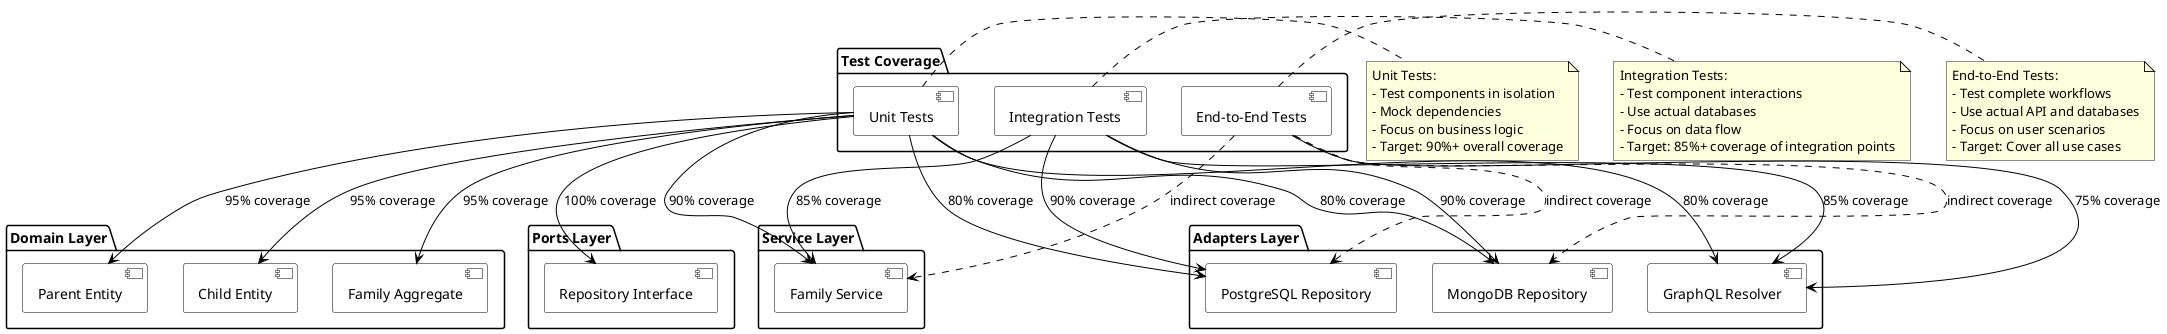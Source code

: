 @startuml STP Test Coverage Component Diagram

skinparam component {
  BackgroundColor white
  ArrowColor black
  BorderColor black
}

package "Domain Layer" {
  [Family Aggregate] as family
  [Parent Entity] as parent
  [Child Entity] as child
}

package "Service Layer" {
  [Family Service] as service
}

package "Ports Layer" {
  [Repository Interface] as repoInterface
}

package "Adapters Layer" {
  [GraphQL Resolver] as resolver
  [MongoDB Repository] as mongoRepo
  [PostgreSQL Repository] as pgRepo
}

package "Test Coverage" {
  [Unit Tests] as unitTests
  [Integration Tests] as integrationTests
  [End-to-End Tests] as e2eTests
}

' Unit Test Coverage
unitTests --> family : 95% coverage
unitTests --> parent : 95% coverage
unitTests --> child : 95% coverage
unitTests --> service : 90% coverage
unitTests --> repoInterface : 100% coverage
unitTests --> resolver : 80% coverage
unitTests --> mongoRepo : 80% coverage
unitTests --> pgRepo : 80% coverage

' Integration Test Coverage
integrationTests --> service : 85% coverage
integrationTests --> mongoRepo : 90% coverage
integrationTests --> pgRepo : 90% coverage
integrationTests --> resolver : 85% coverage

' End-to-End Test Coverage
e2eTests --> resolver : 75% coverage
e2eTests ..> service : indirect coverage
e2eTests ..> mongoRepo : indirect coverage
e2eTests ..> pgRepo : indirect coverage

note right of unitTests
  Unit Tests:
  - Test components in isolation
  - Mock dependencies
  - Focus on business logic
  - Target: 90%+ overall coverage
end note

note right of integrationTests
  Integration Tests:
  - Test component interactions
  - Use actual databases
  - Focus on data flow
  - Target: 85%+ coverage of integration points
end note

note right of e2eTests
  End-to-End Tests:
  - Test complete workflows
  - Use actual API and databases
  - Focus on user scenarios
  - Target: Cover all use cases
end note

@enduml